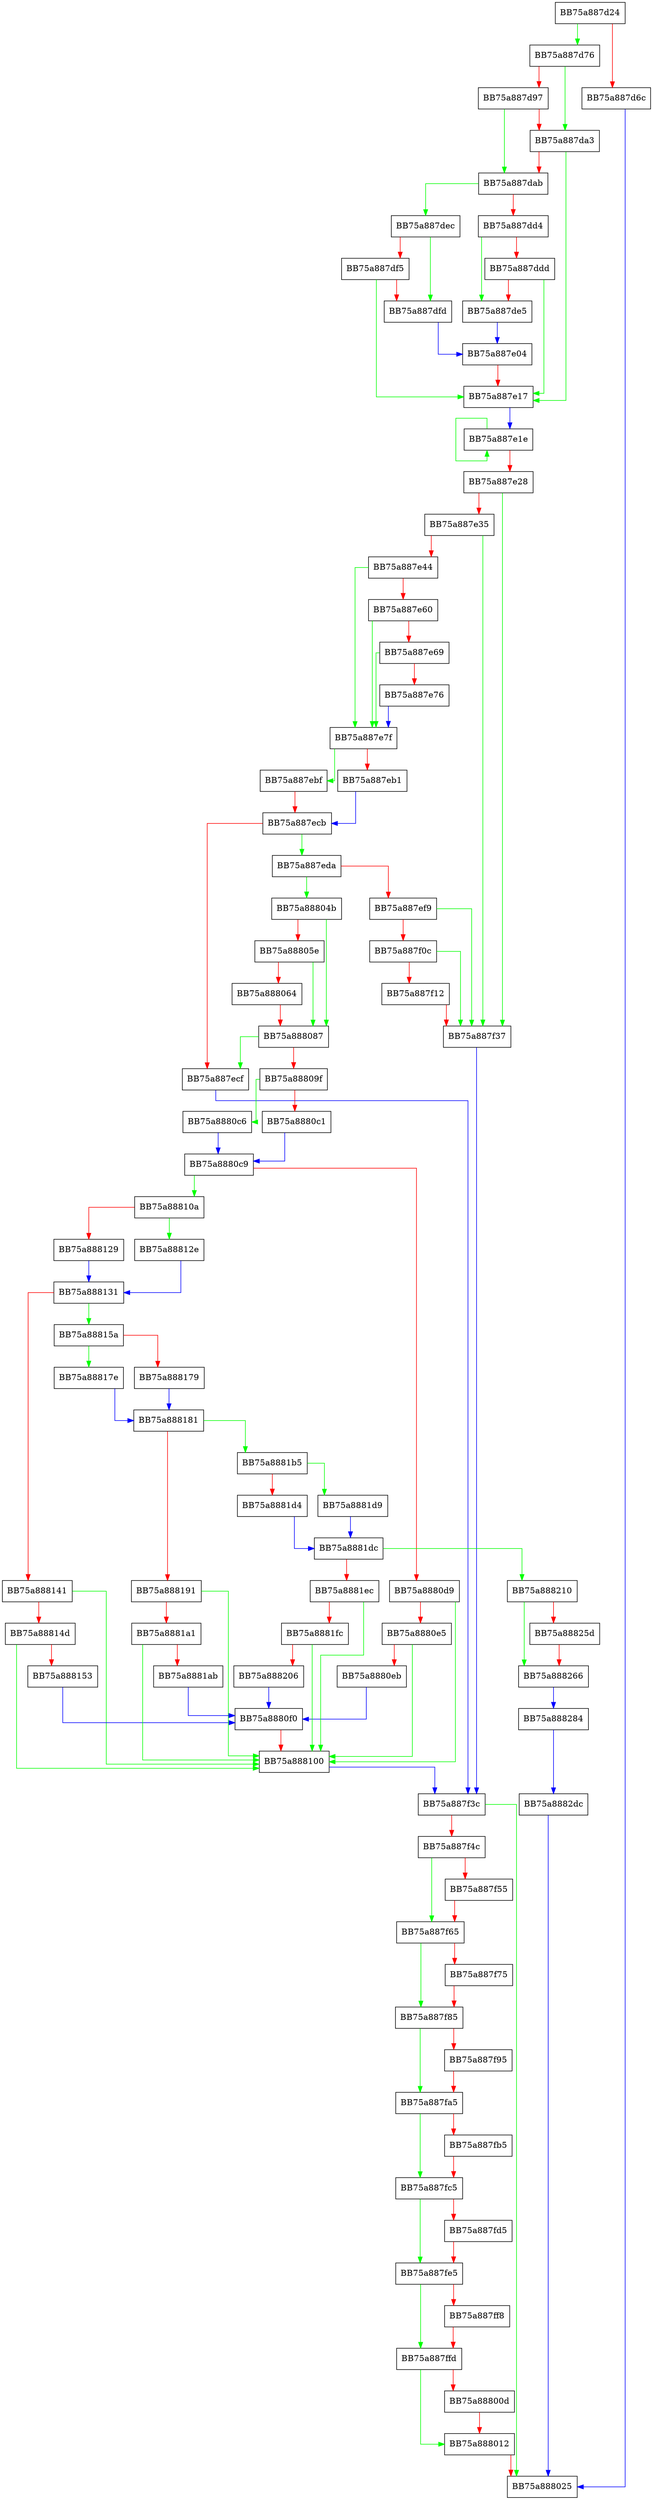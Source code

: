 digraph kernel_init_module {
  node [shape="box"];
  graph [splines=ortho];
  BB75a887d24 -> BB75a887d76 [color="green"];
  BB75a887d24 -> BB75a887d6c [color="red"];
  BB75a887d6c -> BB75a888025 [color="blue"];
  BB75a887d76 -> BB75a887da3 [color="green"];
  BB75a887d76 -> BB75a887d97 [color="red"];
  BB75a887d97 -> BB75a887dab [color="green"];
  BB75a887d97 -> BB75a887da3 [color="red"];
  BB75a887da3 -> BB75a887e17 [color="green"];
  BB75a887da3 -> BB75a887dab [color="red"];
  BB75a887dab -> BB75a887dec [color="green"];
  BB75a887dab -> BB75a887dd4 [color="red"];
  BB75a887dd4 -> BB75a887de5 [color="green"];
  BB75a887dd4 -> BB75a887ddd [color="red"];
  BB75a887ddd -> BB75a887e17 [color="green"];
  BB75a887ddd -> BB75a887de5 [color="red"];
  BB75a887de5 -> BB75a887e04 [color="blue"];
  BB75a887dec -> BB75a887dfd [color="green"];
  BB75a887dec -> BB75a887df5 [color="red"];
  BB75a887df5 -> BB75a887e17 [color="green"];
  BB75a887df5 -> BB75a887dfd [color="red"];
  BB75a887dfd -> BB75a887e04 [color="blue"];
  BB75a887e04 -> BB75a887e17 [color="red"];
  BB75a887e17 -> BB75a887e1e [color="blue"];
  BB75a887e1e -> BB75a887e1e [color="green"];
  BB75a887e1e -> BB75a887e28 [color="red"];
  BB75a887e28 -> BB75a887f37 [color="green"];
  BB75a887e28 -> BB75a887e35 [color="red"];
  BB75a887e35 -> BB75a887f37 [color="green"];
  BB75a887e35 -> BB75a887e44 [color="red"];
  BB75a887e44 -> BB75a887e7f [color="green"];
  BB75a887e44 -> BB75a887e60 [color="red"];
  BB75a887e60 -> BB75a887e7f [color="green"];
  BB75a887e60 -> BB75a887e69 [color="red"];
  BB75a887e69 -> BB75a887e7f [color="green"];
  BB75a887e69 -> BB75a887e76 [color="red"];
  BB75a887e76 -> BB75a887e7f [color="blue"];
  BB75a887e7f -> BB75a887ebf [color="green"];
  BB75a887e7f -> BB75a887eb1 [color="red"];
  BB75a887eb1 -> BB75a887ecb [color="blue"];
  BB75a887ebf -> BB75a887ecb [color="red"];
  BB75a887ecb -> BB75a887eda [color="green"];
  BB75a887ecb -> BB75a887ecf [color="red"];
  BB75a887ecf -> BB75a887f3c [color="blue"];
  BB75a887eda -> BB75a88804b [color="green"];
  BB75a887eda -> BB75a887ef9 [color="red"];
  BB75a887ef9 -> BB75a887f37 [color="green"];
  BB75a887ef9 -> BB75a887f0c [color="red"];
  BB75a887f0c -> BB75a887f37 [color="green"];
  BB75a887f0c -> BB75a887f12 [color="red"];
  BB75a887f12 -> BB75a887f37 [color="red"];
  BB75a887f37 -> BB75a887f3c [color="blue"];
  BB75a887f3c -> BB75a888025 [color="green"];
  BB75a887f3c -> BB75a887f4c [color="red"];
  BB75a887f4c -> BB75a887f65 [color="green"];
  BB75a887f4c -> BB75a887f55 [color="red"];
  BB75a887f55 -> BB75a887f65 [color="red"];
  BB75a887f65 -> BB75a887f85 [color="green"];
  BB75a887f65 -> BB75a887f75 [color="red"];
  BB75a887f75 -> BB75a887f85 [color="red"];
  BB75a887f85 -> BB75a887fa5 [color="green"];
  BB75a887f85 -> BB75a887f95 [color="red"];
  BB75a887f95 -> BB75a887fa5 [color="red"];
  BB75a887fa5 -> BB75a887fc5 [color="green"];
  BB75a887fa5 -> BB75a887fb5 [color="red"];
  BB75a887fb5 -> BB75a887fc5 [color="red"];
  BB75a887fc5 -> BB75a887fe5 [color="green"];
  BB75a887fc5 -> BB75a887fd5 [color="red"];
  BB75a887fd5 -> BB75a887fe5 [color="red"];
  BB75a887fe5 -> BB75a887ffd [color="green"];
  BB75a887fe5 -> BB75a887ff8 [color="red"];
  BB75a887ff8 -> BB75a887ffd [color="red"];
  BB75a887ffd -> BB75a888012 [color="green"];
  BB75a887ffd -> BB75a88800d [color="red"];
  BB75a88800d -> BB75a888012 [color="red"];
  BB75a888012 -> BB75a888025 [color="red"];
  BB75a88804b -> BB75a888087 [color="green"];
  BB75a88804b -> BB75a88805e [color="red"];
  BB75a88805e -> BB75a888087 [color="green"];
  BB75a88805e -> BB75a888064 [color="red"];
  BB75a888064 -> BB75a888087 [color="red"];
  BB75a888087 -> BB75a887ecf [color="green"];
  BB75a888087 -> BB75a88809f [color="red"];
  BB75a88809f -> BB75a8880c6 [color="green"];
  BB75a88809f -> BB75a8880c1 [color="red"];
  BB75a8880c1 -> BB75a8880c9 [color="blue"];
  BB75a8880c6 -> BB75a8880c9 [color="blue"];
  BB75a8880c9 -> BB75a88810a [color="green"];
  BB75a8880c9 -> BB75a8880d9 [color="red"];
  BB75a8880d9 -> BB75a888100 [color="green"];
  BB75a8880d9 -> BB75a8880e5 [color="red"];
  BB75a8880e5 -> BB75a888100 [color="green"];
  BB75a8880e5 -> BB75a8880eb [color="red"];
  BB75a8880eb -> BB75a8880f0 [color="blue"];
  BB75a8880f0 -> BB75a888100 [color="red"];
  BB75a888100 -> BB75a887f3c [color="blue"];
  BB75a88810a -> BB75a88812e [color="green"];
  BB75a88810a -> BB75a888129 [color="red"];
  BB75a888129 -> BB75a888131 [color="blue"];
  BB75a88812e -> BB75a888131 [color="blue"];
  BB75a888131 -> BB75a88815a [color="green"];
  BB75a888131 -> BB75a888141 [color="red"];
  BB75a888141 -> BB75a888100 [color="green"];
  BB75a888141 -> BB75a88814d [color="red"];
  BB75a88814d -> BB75a888100 [color="green"];
  BB75a88814d -> BB75a888153 [color="red"];
  BB75a888153 -> BB75a8880f0 [color="blue"];
  BB75a88815a -> BB75a88817e [color="green"];
  BB75a88815a -> BB75a888179 [color="red"];
  BB75a888179 -> BB75a888181 [color="blue"];
  BB75a88817e -> BB75a888181 [color="blue"];
  BB75a888181 -> BB75a8881b5 [color="green"];
  BB75a888181 -> BB75a888191 [color="red"];
  BB75a888191 -> BB75a888100 [color="green"];
  BB75a888191 -> BB75a8881a1 [color="red"];
  BB75a8881a1 -> BB75a888100 [color="green"];
  BB75a8881a1 -> BB75a8881ab [color="red"];
  BB75a8881ab -> BB75a8880f0 [color="blue"];
  BB75a8881b5 -> BB75a8881d9 [color="green"];
  BB75a8881b5 -> BB75a8881d4 [color="red"];
  BB75a8881d4 -> BB75a8881dc [color="blue"];
  BB75a8881d9 -> BB75a8881dc [color="blue"];
  BB75a8881dc -> BB75a888210 [color="green"];
  BB75a8881dc -> BB75a8881ec [color="red"];
  BB75a8881ec -> BB75a888100 [color="green"];
  BB75a8881ec -> BB75a8881fc [color="red"];
  BB75a8881fc -> BB75a888100 [color="green"];
  BB75a8881fc -> BB75a888206 [color="red"];
  BB75a888206 -> BB75a8880f0 [color="blue"];
  BB75a888210 -> BB75a888266 [color="green"];
  BB75a888210 -> BB75a88825d [color="red"];
  BB75a88825d -> BB75a888266 [color="red"];
  BB75a888266 -> BB75a888284 [color="blue"];
  BB75a888284 -> BB75a8882dc [color="blue"];
  BB75a8882dc -> BB75a888025 [color="blue"];
}